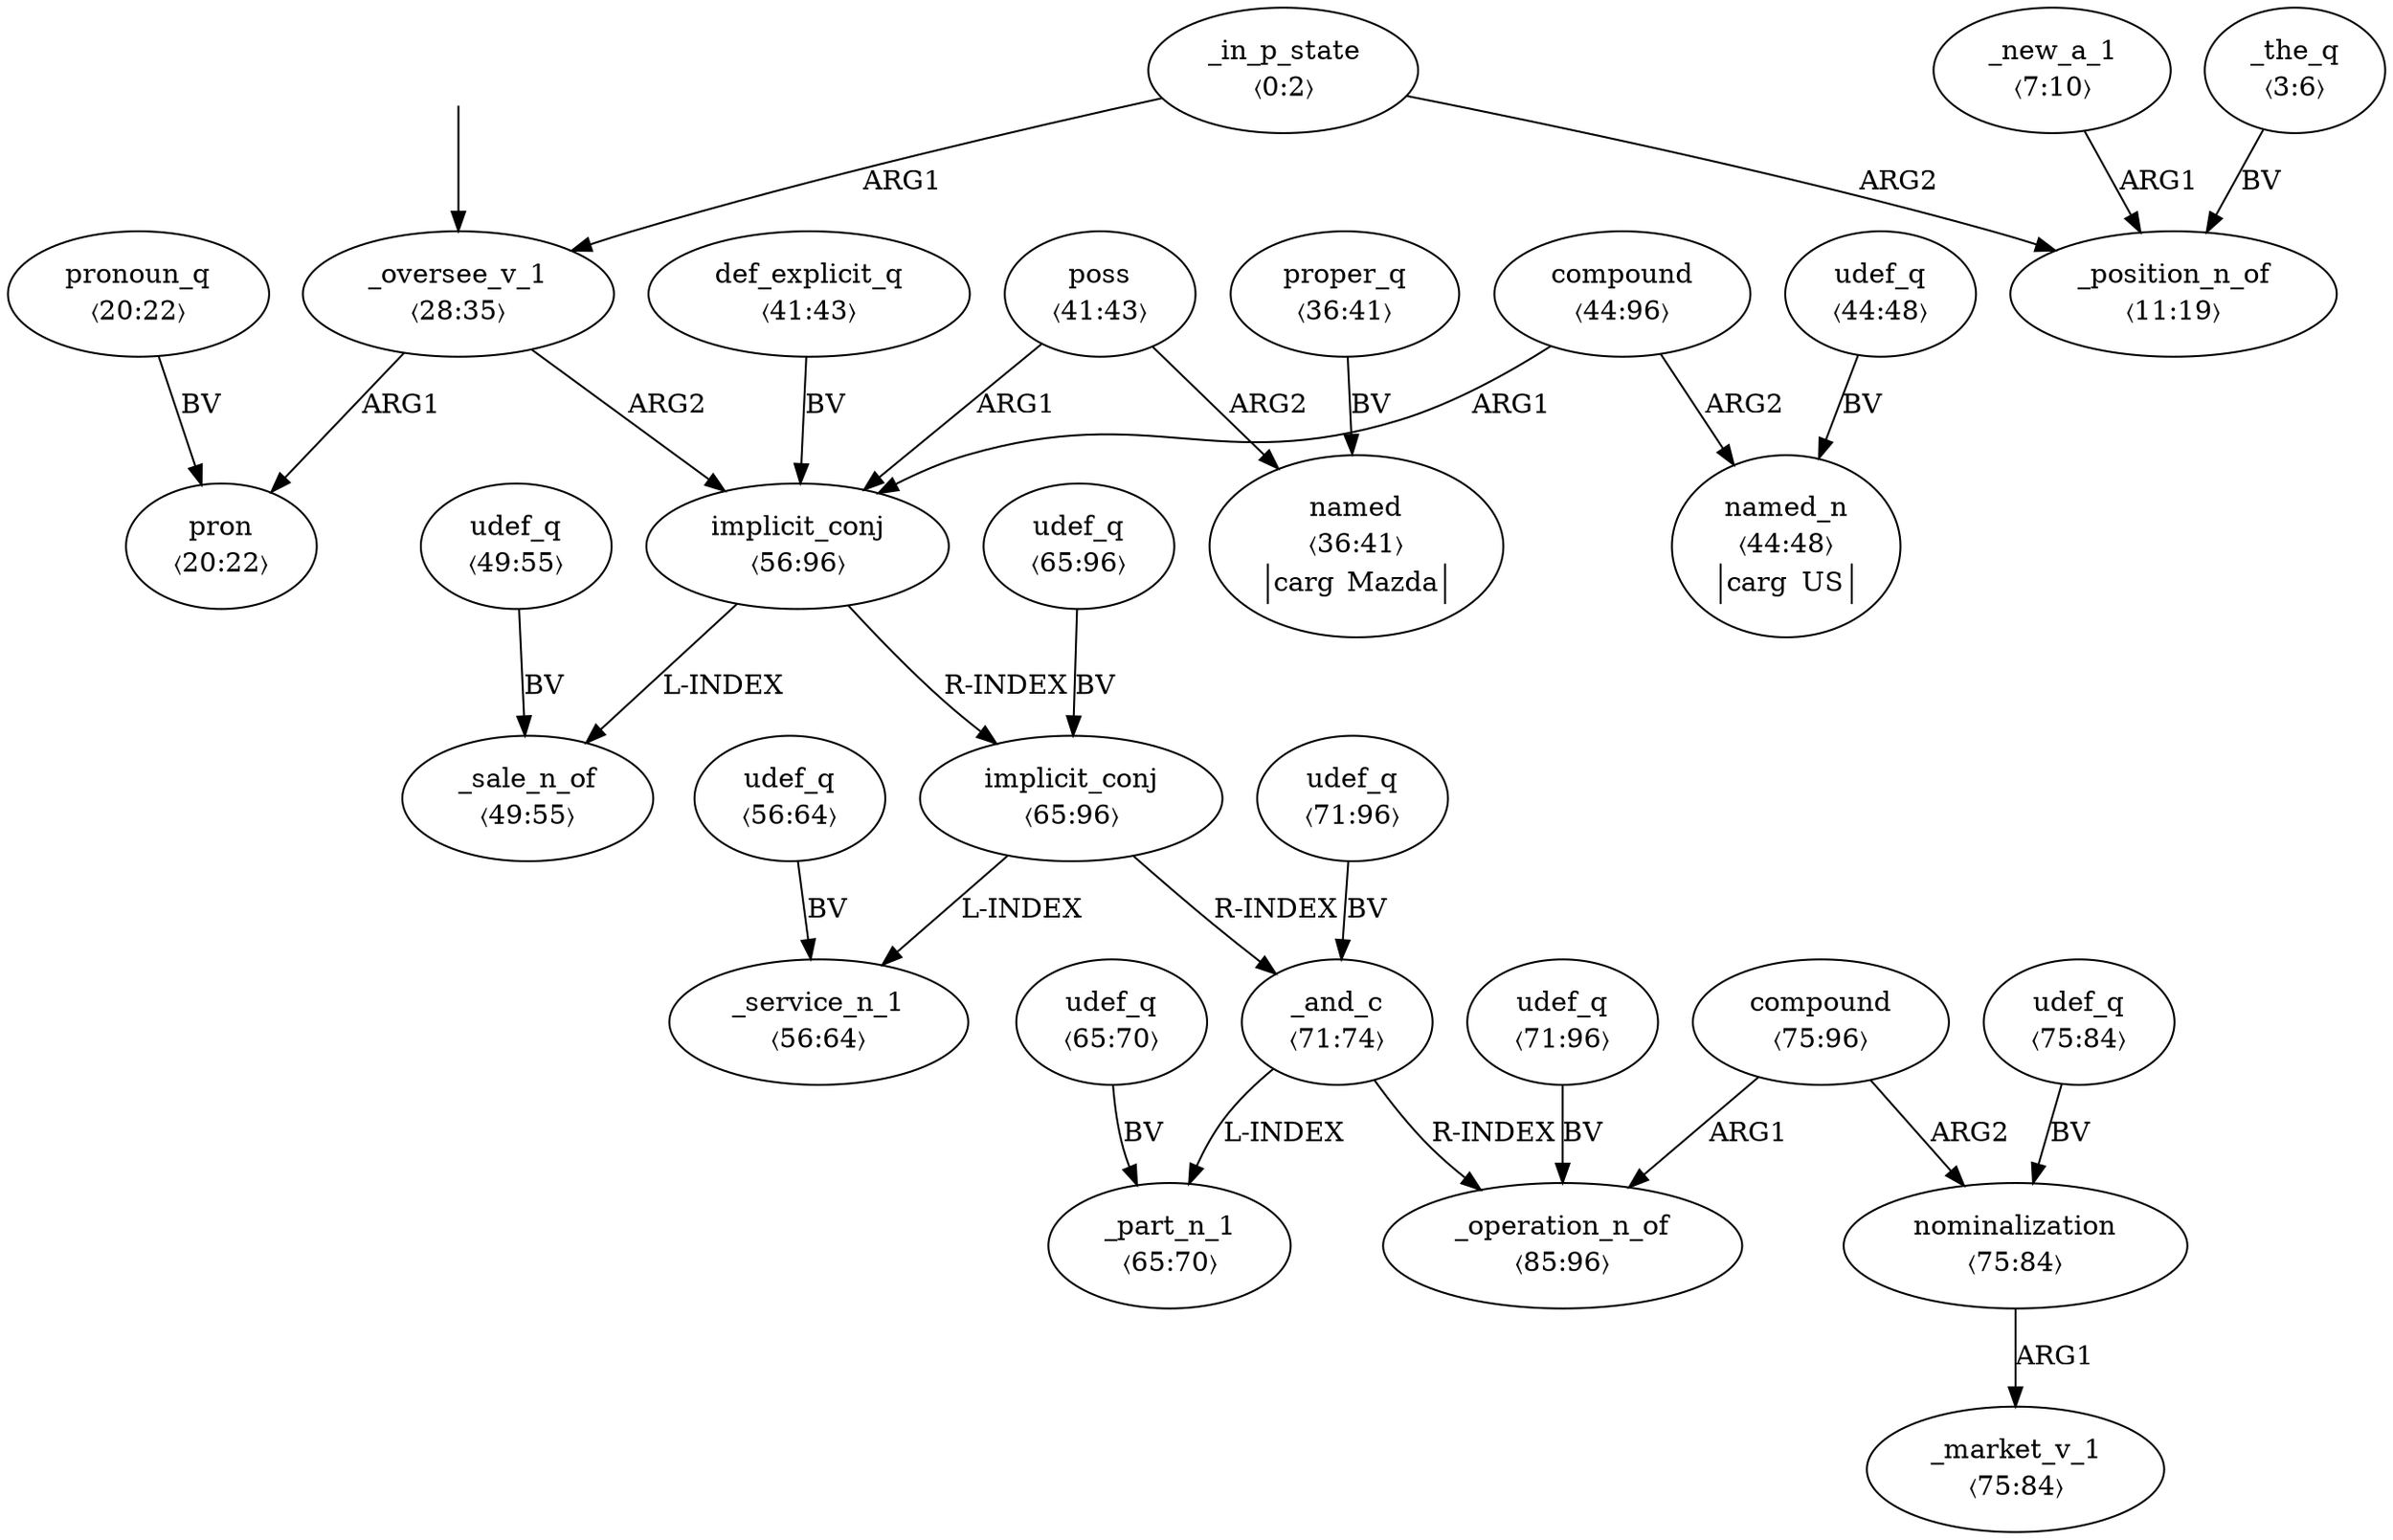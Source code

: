 digraph "20009002" {
  top [ style=invis ];
  top -> 6;
  0 [ label=<<table align="center" border="0" cellspacing="0"><tr><td colspan="2">_in_p_state</td></tr><tr><td colspan="2">〈0:2〉</td></tr></table>> ];
  1 [ label=<<table align="center" border="0" cellspacing="0"><tr><td colspan="2">_the_q</td></tr><tr><td colspan="2">〈3:6〉</td></tr></table>> ];
  2 [ label=<<table align="center" border="0" cellspacing="0"><tr><td colspan="2">_new_a_1</td></tr><tr><td colspan="2">〈7:10〉</td></tr></table>> ];
  3 [ label=<<table align="center" border="0" cellspacing="0"><tr><td colspan="2">_position_n_of</td></tr><tr><td colspan="2">〈11:19〉</td></tr></table>> ];
  4 [ label=<<table align="center" border="0" cellspacing="0"><tr><td colspan="2">pron</td></tr><tr><td colspan="2">〈20:22〉</td></tr></table>> ];
  5 [ label=<<table align="center" border="0" cellspacing="0"><tr><td colspan="2">pronoun_q</td></tr><tr><td colspan="2">〈20:22〉</td></tr></table>> ];
  6 [ label=<<table align="center" border="0" cellspacing="0"><tr><td colspan="2">_oversee_v_1</td></tr><tr><td colspan="2">〈28:35〉</td></tr></table>> ];
  7 [ label=<<table align="center" border="0" cellspacing="0"><tr><td colspan="2">proper_q</td></tr><tr><td colspan="2">〈36:41〉</td></tr></table>> ];
  8 [ label=<<table align="center" border="0" cellspacing="0"><tr><td colspan="2">named</td></tr><tr><td colspan="2">〈36:41〉</td></tr><tr><td sides="l" border="1" align="left">carg</td><td sides="r" border="1" align="left">Mazda</td></tr></table>> ];
  9 [ label=<<table align="center" border="0" cellspacing="0"><tr><td colspan="2">def_explicit_q</td></tr><tr><td colspan="2">〈41:43〉</td></tr></table>> ];
  10 [ label=<<table align="center" border="0" cellspacing="0"><tr><td colspan="2">poss</td></tr><tr><td colspan="2">〈41:43〉</td></tr></table>> ];
  11 [ label=<<table align="center" border="0" cellspacing="0"><tr><td colspan="2">compound</td></tr><tr><td colspan="2">〈44:96〉</td></tr></table>> ];
  12 [ label=<<table align="center" border="0" cellspacing="0"><tr><td colspan="2">udef_q</td></tr><tr><td colspan="2">〈44:48〉</td></tr></table>> ];
  13 [ label=<<table align="center" border="0" cellspacing="0"><tr><td colspan="2">named_n</td></tr><tr><td colspan="2">〈44:48〉</td></tr><tr><td sides="l" border="1" align="left">carg</td><td sides="r" border="1" align="left">US</td></tr></table>> ];
  14 [ label=<<table align="center" border="0" cellspacing="0"><tr><td colspan="2">udef_q</td></tr><tr><td colspan="2">〈49:55〉</td></tr></table>> ];
  15 [ label=<<table align="center" border="0" cellspacing="0"><tr><td colspan="2">_sale_n_of</td></tr><tr><td colspan="2">〈49:55〉</td></tr></table>> ];
  16 [ label=<<table align="center" border="0" cellspacing="0"><tr><td colspan="2">udef_q</td></tr><tr><td colspan="2">〈56:64〉</td></tr></table>> ];
  17 [ label=<<table align="center" border="0" cellspacing="0"><tr><td colspan="2">implicit_conj</td></tr><tr><td colspan="2">〈56:96〉</td></tr></table>> ];
  18 [ label=<<table align="center" border="0" cellspacing="0"><tr><td colspan="2">udef_q</td></tr><tr><td colspan="2">〈65:96〉</td></tr></table>> ];
  19 [ label=<<table align="center" border="0" cellspacing="0"><tr><td colspan="2">_service_n_1</td></tr><tr><td colspan="2">〈56:64〉</td></tr></table>> ];
  20 [ label=<<table align="center" border="0" cellspacing="0"><tr><td colspan="2">udef_q</td></tr><tr><td colspan="2">〈65:70〉</td></tr></table>> ];
  21 [ label=<<table align="center" border="0" cellspacing="0"><tr><td colspan="2">implicit_conj</td></tr><tr><td colspan="2">〈65:96〉</td></tr></table>> ];
  22 [ label=<<table align="center" border="0" cellspacing="0"><tr><td colspan="2">udef_q</td></tr><tr><td colspan="2">〈71:96〉</td></tr></table>> ];
  23 [ label=<<table align="center" border="0" cellspacing="0"><tr><td colspan="2">_part_n_1</td></tr><tr><td colspan="2">〈65:70〉</td></tr></table>> ];
  24 [ label=<<table align="center" border="0" cellspacing="0"><tr><td colspan="2">udef_q</td></tr><tr><td colspan="2">〈71:96〉</td></tr></table>> ];
  25 [ label=<<table align="center" border="0" cellspacing="0"><tr><td colspan="2">_and_c</td></tr><tr><td colspan="2">〈71:74〉</td></tr></table>> ];
  26 [ label=<<table align="center" border="0" cellspacing="0"><tr><td colspan="2">compound</td></tr><tr><td colspan="2">〈75:96〉</td></tr></table>> ];
  27 [ label=<<table align="center" border="0" cellspacing="0"><tr><td colspan="2">udef_q</td></tr><tr><td colspan="2">〈75:84〉</td></tr></table>> ];
  28 [ label=<<table align="center" border="0" cellspacing="0"><tr><td colspan="2">_market_v_1</td></tr><tr><td colspan="2">〈75:84〉</td></tr></table>> ];
  29 [ label=<<table align="center" border="0" cellspacing="0"><tr><td colspan="2">nominalization</td></tr><tr><td colspan="2">〈75:84〉</td></tr></table>> ];
  30 [ label=<<table align="center" border="0" cellspacing="0"><tr><td colspan="2">_operation_n_of</td></tr><tr><td colspan="2">〈85:96〉</td></tr></table>> ];
  17 -> 21 [ label="R-INDEX" ];
  1 -> 3 [ label="BV" ];
  7 -> 8 [ label="BV" ];
  0 -> 6 [ label="ARG1" ];
  11 -> 13 [ label="ARG2" ];
  22 -> 25 [ label="BV" ];
  24 -> 30 [ label="BV" ];
  0 -> 3 [ label="ARG2" ];
  9 -> 17 [ label="BV" ];
  20 -> 23 [ label="BV" ];
  21 -> 25 [ label="R-INDEX" ];
  12 -> 13 [ label="BV" ];
  29 -> 28 [ label="ARG1" ];
  14 -> 15 [ label="BV" ];
  26 -> 29 [ label="ARG2" ];
  6 -> 4 [ label="ARG1" ];
  26 -> 30 [ label="ARG1" ];
  11 -> 17 [ label="ARG1" ];
  17 -> 15 [ label="L-INDEX" ];
  16 -> 19 [ label="BV" ];
  10 -> 8 [ label="ARG2" ];
  25 -> 30 [ label="R-INDEX" ];
  10 -> 17 [ label="ARG1" ];
  27 -> 29 [ label="BV" ];
  21 -> 19 [ label="L-INDEX" ];
  25 -> 23 [ label="L-INDEX" ];
  18 -> 21 [ label="BV" ];
  6 -> 17 [ label="ARG2" ];
  5 -> 4 [ label="BV" ];
  2 -> 3 [ label="ARG1" ];
}

